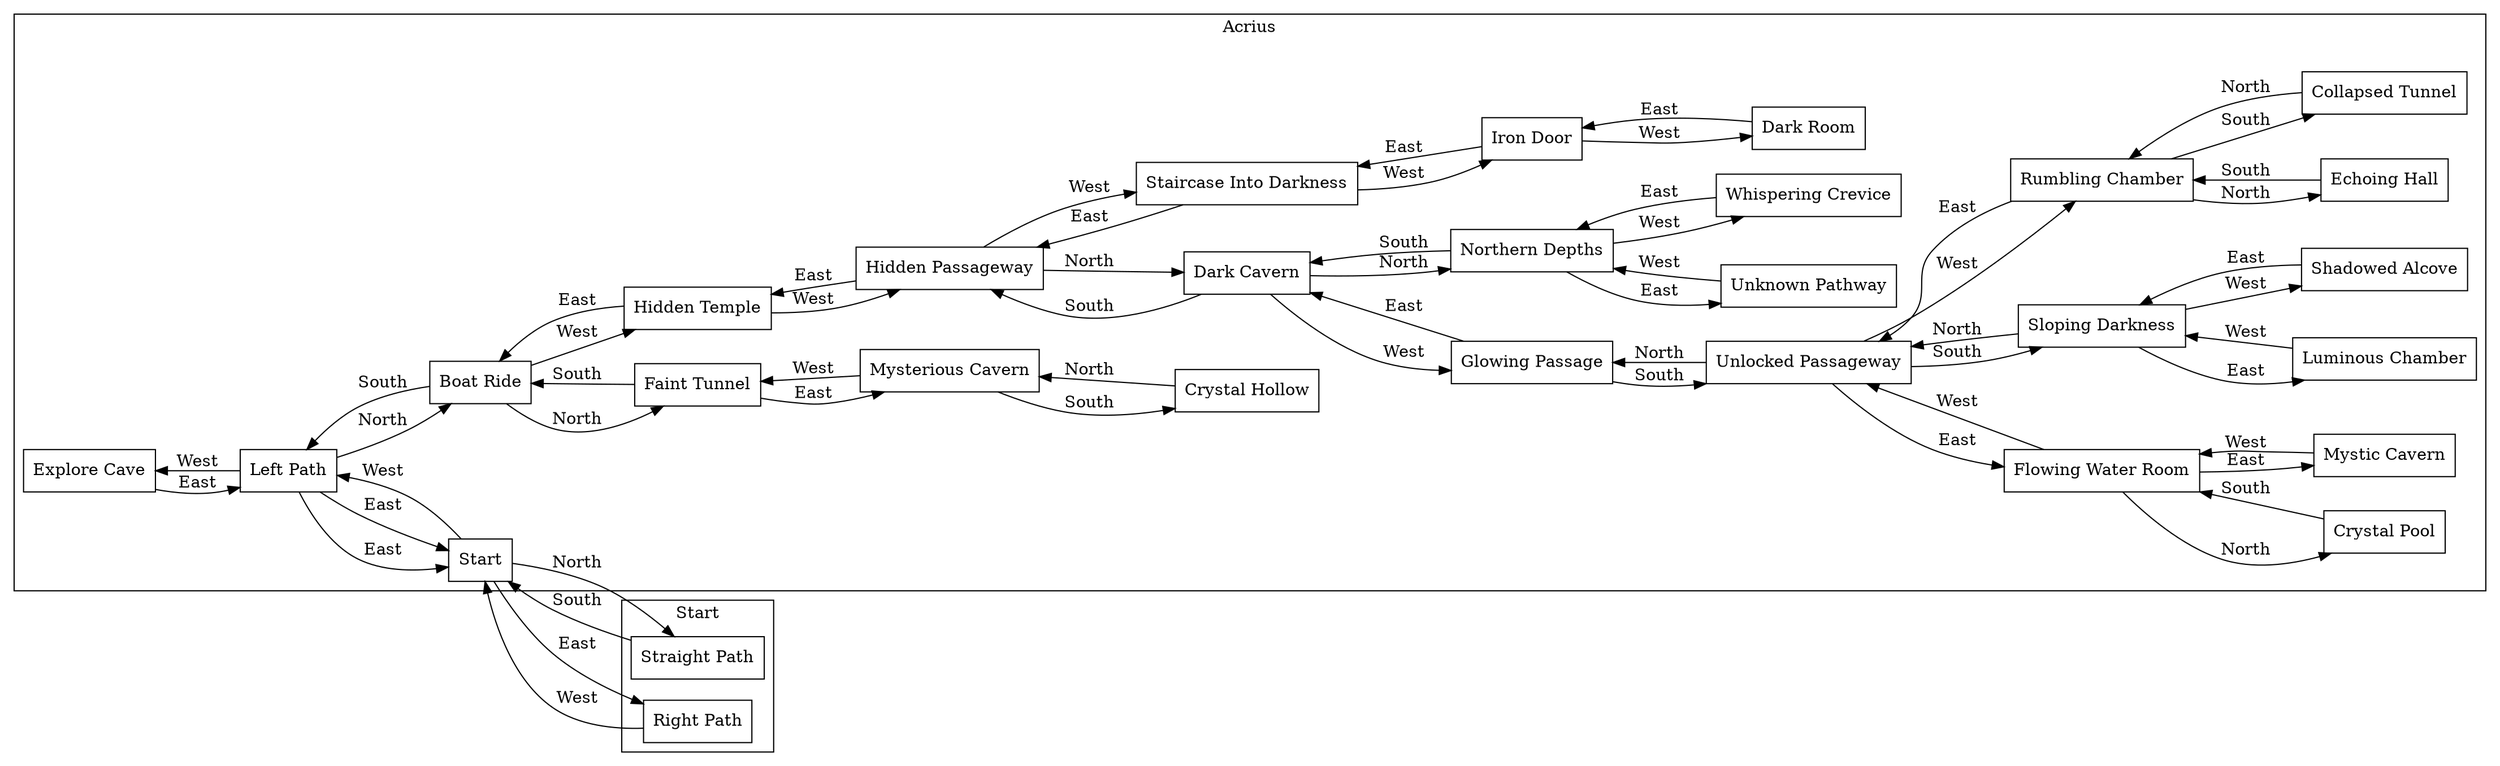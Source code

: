 digraph G {
    rankdir=LR;
    node [shape=rectangle];
    subgraph cluster_Acrius {
        label="Acrius";
        "Explore Cave" -> "Left Path" [label="East"];
        "Whispering Crevice" -> "Northern Depths" [label="East"];
        "Dark Room" -> "Iron Door" [label="East"];
        "Flowing Water Room" -> "Crystal Pool" [label="North"];
        "Flowing Water Room" -> "Mystic Cavern" [label="East"];
        "Flowing Water Room" -> "Unlocked Passageway" [label="West"];
        "Unlocked Passageway" -> "Glowing Passage" [label="North"];
        "Unlocked Passageway" -> "Sloping Darkness" [label="South"];
        "Unlocked Passageway" -> "Flowing Water Room" [label="East"];
        "Unlocked Passageway" -> "Rumbling Chamber" [label="West"];
        "Sloping Darkness" -> "Unlocked Passageway" [label="North"];
        "Sloping Darkness" -> "Luminous Chamber" [label="East"];
        "Sloping Darkness" -> "Shadowed Alcove" [label="West"];
        "Crystal Pool" -> "Flowing Water Room" [label="South"];
        "Boat Ride" -> "Faint Tunnel" [label="North"];
        "Boat Ride" -> "Left Path" [label="South"];
        "Boat Ride" -> "Hidden Temple" [label="West"];
        "Mysterious Cavern" -> "Crystal Hollow" [label="South"];
        "Mysterious Cavern" -> "Faint Tunnel" [label="West"];
        "Mystic Cavern" -> "Flowing Water Room" [label="West"];
        "Echoing Hall" -> "Rumbling Chamber" [label="South"];
        "Shadowed Alcove" -> "Sloping Darkness" [label="East"];
        "Rumbling Chamber" -> "Echoing Hall" [label="North"];
        "Rumbling Chamber" -> "Collapsed Tunnel" [label="South"];
        "Rumbling Chamber" -> "Unlocked Passageway" [label="East"];
        "Hidden Temple" -> "Boat Ride" [label="East"];
        "Hidden Temple" -> "Hidden Passageway" [label="West"];
        "Left Path" -> "Boat Ride" [label="North"];
        "Left Path" -> "Start" [label="East"];
        "Left Path" -> "Explore Cave" [label="West"];
        "Crystal Hollow" -> "Mysterious Cavern" [label="North"];
        "Staircase Into Darkness" -> "Hidden Passageway" [label="East"];
        "Staircase Into Darkness" -> "Iron Door" [label="West"];
        "Dark Cavern" -> "Northern Depths" [label="North"];
        "Dark Cavern" -> "Hidden Passageway" [label="South"];
        "Dark Cavern" -> "Glowing Passage" [label="West"];
        "Collapsed Tunnel" -> "Rumbling Chamber" [label="North"];
        "Hidden Passageway" -> "Dark Cavern" [label="North"];
        "Hidden Passageway" -> "Hidden Temple" [label="East"];
        "Hidden Passageway" -> "Staircase Into Darkness" [label="West"];
        "Unknown Pathway" -> "Northern Depths" [label="West"];
        "Iron Door" -> "Staircase Into Darkness" [label="East"];
        "Iron Door" -> "Dark Room" [label="West"];
        "Faint Tunnel" -> "Boat Ride" [label="South"];
        "Faint Tunnel" -> "Mysterious Cavern" [label="East"];
        "Northern Depths" -> "Dark Cavern" [label="South"];
        "Northern Depths" -> "Unknown Pathway" [label="East"];
        "Northern Depths" -> "Whispering Crevice" [label="West"];
        "Luminous Chamber" -> "Sloping Darkness" [label="West"];
        "Glowing Passage" -> "Unlocked Passageway" [label="South"];
        "Glowing Passage" -> "Dark Cavern" [label="East"];
    }
    subgraph cluster_Start {
        label="Start";
        "Left Path" -> "Start" [label="East"];
        "Start" -> "Straight Path" [label="North"];
        "Start" -> "Right Path" [label="East"];
        "Start" -> "Left Path" [label="West"];
        "Right Path" -> "Start" [label="West"];
    }
    subgraph cluster_Diddy {
        label="Diddy";
        "Straight Path" -> "Start" [label="South"];
    }
}
